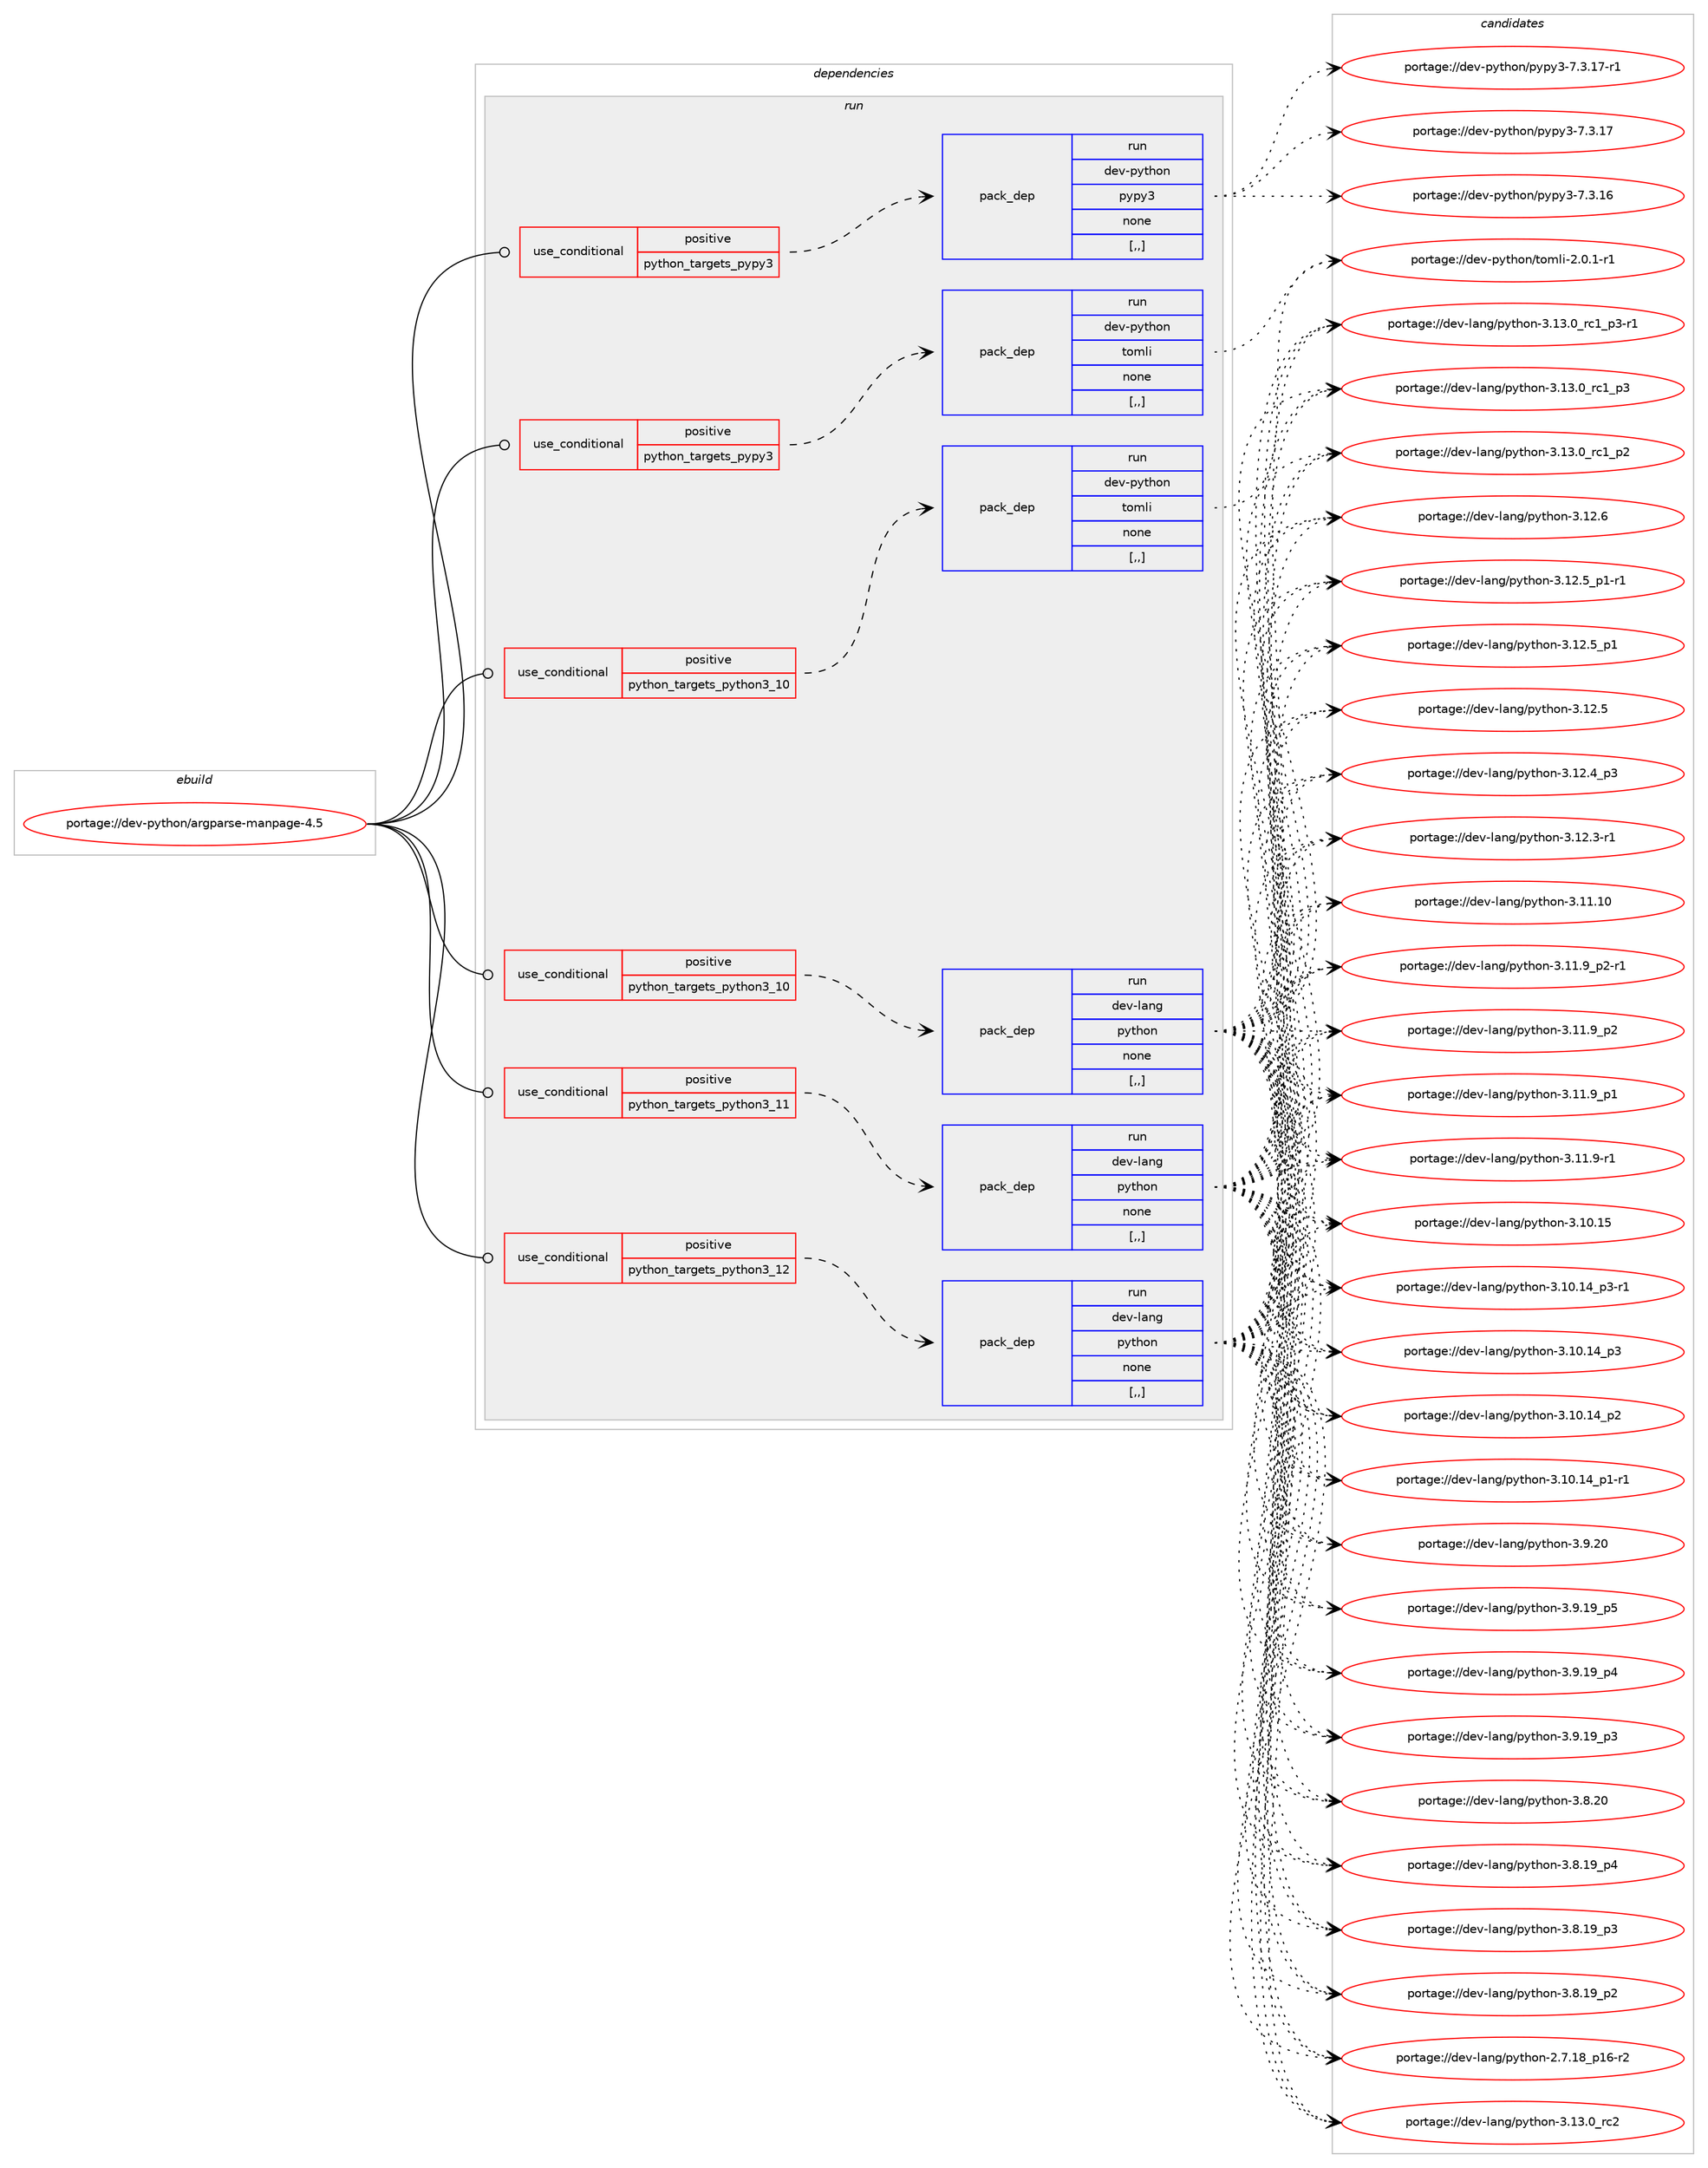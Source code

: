 digraph prolog {

# *************
# Graph options
# *************

newrank=true;
concentrate=true;
compound=true;
graph [rankdir=LR,fontname=Helvetica,fontsize=10,ranksep=1.5];#, ranksep=2.5, nodesep=0.2];
edge  [arrowhead=vee];
node  [fontname=Helvetica,fontsize=10];

# **********
# The ebuild
# **********

subgraph cluster_leftcol {
color=gray;
label=<<i>ebuild</i>>;
id [label="portage://dev-python/argparse-manpage-4.5", color=red, width=4, href="../dev-python/argparse-manpage-4.5.svg"];
}

# ****************
# The dependencies
# ****************

subgraph cluster_midcol {
color=gray;
label=<<i>dependencies</i>>;
subgraph cluster_compile {
fillcolor="#eeeeee";
style=filled;
label=<<i>compile</i>>;
}
subgraph cluster_compileandrun {
fillcolor="#eeeeee";
style=filled;
label=<<i>compile and run</i>>;
}
subgraph cluster_run {
fillcolor="#eeeeee";
style=filled;
label=<<i>run</i>>;
subgraph cond161257 {
dependency636348 [label=<<TABLE BORDER="0" CELLBORDER="1" CELLSPACING="0" CELLPADDING="4"><TR><TD ROWSPAN="3" CELLPADDING="10">use_conditional</TD></TR><TR><TD>positive</TD></TR><TR><TD>python_targets_pypy3</TD></TR></TABLE>>, shape=none, color=red];
subgraph pack470277 {
dependency636349 [label=<<TABLE BORDER="0" CELLBORDER="1" CELLSPACING="0" CELLPADDING="4" WIDTH="220"><TR><TD ROWSPAN="6" CELLPADDING="30">pack_dep</TD></TR><TR><TD WIDTH="110">run</TD></TR><TR><TD>dev-python</TD></TR><TR><TD>pypy3</TD></TR><TR><TD>none</TD></TR><TR><TD>[,,]</TD></TR></TABLE>>, shape=none, color=blue];
}
dependency636348:e -> dependency636349:w [weight=20,style="dashed",arrowhead="vee"];
}
id:e -> dependency636348:w [weight=20,style="solid",arrowhead="odot"];
subgraph cond161258 {
dependency636350 [label=<<TABLE BORDER="0" CELLBORDER="1" CELLSPACING="0" CELLPADDING="4"><TR><TD ROWSPAN="3" CELLPADDING="10">use_conditional</TD></TR><TR><TD>positive</TD></TR><TR><TD>python_targets_pypy3</TD></TR></TABLE>>, shape=none, color=red];
subgraph pack470278 {
dependency636351 [label=<<TABLE BORDER="0" CELLBORDER="1" CELLSPACING="0" CELLPADDING="4" WIDTH="220"><TR><TD ROWSPAN="6" CELLPADDING="30">pack_dep</TD></TR><TR><TD WIDTH="110">run</TD></TR><TR><TD>dev-python</TD></TR><TR><TD>tomli</TD></TR><TR><TD>none</TD></TR><TR><TD>[,,]</TD></TR></TABLE>>, shape=none, color=blue];
}
dependency636350:e -> dependency636351:w [weight=20,style="dashed",arrowhead="vee"];
}
id:e -> dependency636350:w [weight=20,style="solid",arrowhead="odot"];
subgraph cond161259 {
dependency636352 [label=<<TABLE BORDER="0" CELLBORDER="1" CELLSPACING="0" CELLPADDING="4"><TR><TD ROWSPAN="3" CELLPADDING="10">use_conditional</TD></TR><TR><TD>positive</TD></TR><TR><TD>python_targets_python3_10</TD></TR></TABLE>>, shape=none, color=red];
subgraph pack470279 {
dependency636353 [label=<<TABLE BORDER="0" CELLBORDER="1" CELLSPACING="0" CELLPADDING="4" WIDTH="220"><TR><TD ROWSPAN="6" CELLPADDING="30">pack_dep</TD></TR><TR><TD WIDTH="110">run</TD></TR><TR><TD>dev-lang</TD></TR><TR><TD>python</TD></TR><TR><TD>none</TD></TR><TR><TD>[,,]</TD></TR></TABLE>>, shape=none, color=blue];
}
dependency636352:e -> dependency636353:w [weight=20,style="dashed",arrowhead="vee"];
}
id:e -> dependency636352:w [weight=20,style="solid",arrowhead="odot"];
subgraph cond161260 {
dependency636354 [label=<<TABLE BORDER="0" CELLBORDER="1" CELLSPACING="0" CELLPADDING="4"><TR><TD ROWSPAN="3" CELLPADDING="10">use_conditional</TD></TR><TR><TD>positive</TD></TR><TR><TD>python_targets_python3_10</TD></TR></TABLE>>, shape=none, color=red];
subgraph pack470280 {
dependency636355 [label=<<TABLE BORDER="0" CELLBORDER="1" CELLSPACING="0" CELLPADDING="4" WIDTH="220"><TR><TD ROWSPAN="6" CELLPADDING="30">pack_dep</TD></TR><TR><TD WIDTH="110">run</TD></TR><TR><TD>dev-python</TD></TR><TR><TD>tomli</TD></TR><TR><TD>none</TD></TR><TR><TD>[,,]</TD></TR></TABLE>>, shape=none, color=blue];
}
dependency636354:e -> dependency636355:w [weight=20,style="dashed",arrowhead="vee"];
}
id:e -> dependency636354:w [weight=20,style="solid",arrowhead="odot"];
subgraph cond161261 {
dependency636356 [label=<<TABLE BORDER="0" CELLBORDER="1" CELLSPACING="0" CELLPADDING="4"><TR><TD ROWSPAN="3" CELLPADDING="10">use_conditional</TD></TR><TR><TD>positive</TD></TR><TR><TD>python_targets_python3_11</TD></TR></TABLE>>, shape=none, color=red];
subgraph pack470281 {
dependency636357 [label=<<TABLE BORDER="0" CELLBORDER="1" CELLSPACING="0" CELLPADDING="4" WIDTH="220"><TR><TD ROWSPAN="6" CELLPADDING="30">pack_dep</TD></TR><TR><TD WIDTH="110">run</TD></TR><TR><TD>dev-lang</TD></TR><TR><TD>python</TD></TR><TR><TD>none</TD></TR><TR><TD>[,,]</TD></TR></TABLE>>, shape=none, color=blue];
}
dependency636356:e -> dependency636357:w [weight=20,style="dashed",arrowhead="vee"];
}
id:e -> dependency636356:w [weight=20,style="solid",arrowhead="odot"];
subgraph cond161262 {
dependency636358 [label=<<TABLE BORDER="0" CELLBORDER="1" CELLSPACING="0" CELLPADDING="4"><TR><TD ROWSPAN="3" CELLPADDING="10">use_conditional</TD></TR><TR><TD>positive</TD></TR><TR><TD>python_targets_python3_12</TD></TR></TABLE>>, shape=none, color=red];
subgraph pack470282 {
dependency636359 [label=<<TABLE BORDER="0" CELLBORDER="1" CELLSPACING="0" CELLPADDING="4" WIDTH="220"><TR><TD ROWSPAN="6" CELLPADDING="30">pack_dep</TD></TR><TR><TD WIDTH="110">run</TD></TR><TR><TD>dev-lang</TD></TR><TR><TD>python</TD></TR><TR><TD>none</TD></TR><TR><TD>[,,]</TD></TR></TABLE>>, shape=none, color=blue];
}
dependency636358:e -> dependency636359:w [weight=20,style="dashed",arrowhead="vee"];
}
id:e -> dependency636358:w [weight=20,style="solid",arrowhead="odot"];
}
}

# **************
# The candidates
# **************

subgraph cluster_choices {
rank=same;
color=gray;
label=<<i>candidates</i>>;

subgraph choice470277 {
color=black;
nodesep=1;
choice100101118451121211161041111104711212111212151455546514649554511449 [label="portage://dev-python/pypy3-7.3.17-r1", color=red, width=4,href="../dev-python/pypy3-7.3.17-r1.svg"];
choice10010111845112121116104111110471121211121215145554651464955 [label="portage://dev-python/pypy3-7.3.17", color=red, width=4,href="../dev-python/pypy3-7.3.17.svg"];
choice10010111845112121116104111110471121211121215145554651464954 [label="portage://dev-python/pypy3-7.3.16", color=red, width=4,href="../dev-python/pypy3-7.3.16.svg"];
dependency636349:e -> choice100101118451121211161041111104711212111212151455546514649554511449:w [style=dotted,weight="100"];
dependency636349:e -> choice10010111845112121116104111110471121211121215145554651464955:w [style=dotted,weight="100"];
dependency636349:e -> choice10010111845112121116104111110471121211121215145554651464954:w [style=dotted,weight="100"];
}
subgraph choice470278 {
color=black;
nodesep=1;
choice10010111845112121116104111110471161111091081054550464846494511449 [label="portage://dev-python/tomli-2.0.1-r1", color=red, width=4,href="../dev-python/tomli-2.0.1-r1.svg"];
dependency636351:e -> choice10010111845112121116104111110471161111091081054550464846494511449:w [style=dotted,weight="100"];
}
subgraph choice470279 {
color=black;
nodesep=1;
choice10010111845108971101034711212111610411111045514649514648951149950 [label="portage://dev-lang/python-3.13.0_rc2", color=red, width=4,href="../dev-lang/python-3.13.0_rc2.svg"];
choice1001011184510897110103471121211161041111104551464951464895114994995112514511449 [label="portage://dev-lang/python-3.13.0_rc1_p3-r1", color=red, width=4,href="../dev-lang/python-3.13.0_rc1_p3-r1.svg"];
choice100101118451089711010347112121116104111110455146495146489511499499511251 [label="portage://dev-lang/python-3.13.0_rc1_p3", color=red, width=4,href="../dev-lang/python-3.13.0_rc1_p3.svg"];
choice100101118451089711010347112121116104111110455146495146489511499499511250 [label="portage://dev-lang/python-3.13.0_rc1_p2", color=red, width=4,href="../dev-lang/python-3.13.0_rc1_p2.svg"];
choice10010111845108971101034711212111610411111045514649504654 [label="portage://dev-lang/python-3.12.6", color=red, width=4,href="../dev-lang/python-3.12.6.svg"];
choice1001011184510897110103471121211161041111104551464950465395112494511449 [label="portage://dev-lang/python-3.12.5_p1-r1", color=red, width=4,href="../dev-lang/python-3.12.5_p1-r1.svg"];
choice100101118451089711010347112121116104111110455146495046539511249 [label="portage://dev-lang/python-3.12.5_p1", color=red, width=4,href="../dev-lang/python-3.12.5_p1.svg"];
choice10010111845108971101034711212111610411111045514649504653 [label="portage://dev-lang/python-3.12.5", color=red, width=4,href="../dev-lang/python-3.12.5.svg"];
choice100101118451089711010347112121116104111110455146495046529511251 [label="portage://dev-lang/python-3.12.4_p3", color=red, width=4,href="../dev-lang/python-3.12.4_p3.svg"];
choice100101118451089711010347112121116104111110455146495046514511449 [label="portage://dev-lang/python-3.12.3-r1", color=red, width=4,href="../dev-lang/python-3.12.3-r1.svg"];
choice1001011184510897110103471121211161041111104551464949464948 [label="portage://dev-lang/python-3.11.10", color=red, width=4,href="../dev-lang/python-3.11.10.svg"];
choice1001011184510897110103471121211161041111104551464949465795112504511449 [label="portage://dev-lang/python-3.11.9_p2-r1", color=red, width=4,href="../dev-lang/python-3.11.9_p2-r1.svg"];
choice100101118451089711010347112121116104111110455146494946579511250 [label="portage://dev-lang/python-3.11.9_p2", color=red, width=4,href="../dev-lang/python-3.11.9_p2.svg"];
choice100101118451089711010347112121116104111110455146494946579511249 [label="portage://dev-lang/python-3.11.9_p1", color=red, width=4,href="../dev-lang/python-3.11.9_p1.svg"];
choice100101118451089711010347112121116104111110455146494946574511449 [label="portage://dev-lang/python-3.11.9-r1", color=red, width=4,href="../dev-lang/python-3.11.9-r1.svg"];
choice1001011184510897110103471121211161041111104551464948464953 [label="portage://dev-lang/python-3.10.15", color=red, width=4,href="../dev-lang/python-3.10.15.svg"];
choice100101118451089711010347112121116104111110455146494846495295112514511449 [label="portage://dev-lang/python-3.10.14_p3-r1", color=red, width=4,href="../dev-lang/python-3.10.14_p3-r1.svg"];
choice10010111845108971101034711212111610411111045514649484649529511251 [label="portage://dev-lang/python-3.10.14_p3", color=red, width=4,href="../dev-lang/python-3.10.14_p3.svg"];
choice10010111845108971101034711212111610411111045514649484649529511250 [label="portage://dev-lang/python-3.10.14_p2", color=red, width=4,href="../dev-lang/python-3.10.14_p2.svg"];
choice100101118451089711010347112121116104111110455146494846495295112494511449 [label="portage://dev-lang/python-3.10.14_p1-r1", color=red, width=4,href="../dev-lang/python-3.10.14_p1-r1.svg"];
choice10010111845108971101034711212111610411111045514657465048 [label="portage://dev-lang/python-3.9.20", color=red, width=4,href="../dev-lang/python-3.9.20.svg"];
choice100101118451089711010347112121116104111110455146574649579511253 [label="portage://dev-lang/python-3.9.19_p5", color=red, width=4,href="../dev-lang/python-3.9.19_p5.svg"];
choice100101118451089711010347112121116104111110455146574649579511252 [label="portage://dev-lang/python-3.9.19_p4", color=red, width=4,href="../dev-lang/python-3.9.19_p4.svg"];
choice100101118451089711010347112121116104111110455146574649579511251 [label="portage://dev-lang/python-3.9.19_p3", color=red, width=4,href="../dev-lang/python-3.9.19_p3.svg"];
choice10010111845108971101034711212111610411111045514656465048 [label="portage://dev-lang/python-3.8.20", color=red, width=4,href="../dev-lang/python-3.8.20.svg"];
choice100101118451089711010347112121116104111110455146564649579511252 [label="portage://dev-lang/python-3.8.19_p4", color=red, width=4,href="../dev-lang/python-3.8.19_p4.svg"];
choice100101118451089711010347112121116104111110455146564649579511251 [label="portage://dev-lang/python-3.8.19_p3", color=red, width=4,href="../dev-lang/python-3.8.19_p3.svg"];
choice100101118451089711010347112121116104111110455146564649579511250 [label="portage://dev-lang/python-3.8.19_p2", color=red, width=4,href="../dev-lang/python-3.8.19_p2.svg"];
choice100101118451089711010347112121116104111110455046554649569511249544511450 [label="portage://dev-lang/python-2.7.18_p16-r2", color=red, width=4,href="../dev-lang/python-2.7.18_p16-r2.svg"];
dependency636353:e -> choice10010111845108971101034711212111610411111045514649514648951149950:w [style=dotted,weight="100"];
dependency636353:e -> choice1001011184510897110103471121211161041111104551464951464895114994995112514511449:w [style=dotted,weight="100"];
dependency636353:e -> choice100101118451089711010347112121116104111110455146495146489511499499511251:w [style=dotted,weight="100"];
dependency636353:e -> choice100101118451089711010347112121116104111110455146495146489511499499511250:w [style=dotted,weight="100"];
dependency636353:e -> choice10010111845108971101034711212111610411111045514649504654:w [style=dotted,weight="100"];
dependency636353:e -> choice1001011184510897110103471121211161041111104551464950465395112494511449:w [style=dotted,weight="100"];
dependency636353:e -> choice100101118451089711010347112121116104111110455146495046539511249:w [style=dotted,weight="100"];
dependency636353:e -> choice10010111845108971101034711212111610411111045514649504653:w [style=dotted,weight="100"];
dependency636353:e -> choice100101118451089711010347112121116104111110455146495046529511251:w [style=dotted,weight="100"];
dependency636353:e -> choice100101118451089711010347112121116104111110455146495046514511449:w [style=dotted,weight="100"];
dependency636353:e -> choice1001011184510897110103471121211161041111104551464949464948:w [style=dotted,weight="100"];
dependency636353:e -> choice1001011184510897110103471121211161041111104551464949465795112504511449:w [style=dotted,weight="100"];
dependency636353:e -> choice100101118451089711010347112121116104111110455146494946579511250:w [style=dotted,weight="100"];
dependency636353:e -> choice100101118451089711010347112121116104111110455146494946579511249:w [style=dotted,weight="100"];
dependency636353:e -> choice100101118451089711010347112121116104111110455146494946574511449:w [style=dotted,weight="100"];
dependency636353:e -> choice1001011184510897110103471121211161041111104551464948464953:w [style=dotted,weight="100"];
dependency636353:e -> choice100101118451089711010347112121116104111110455146494846495295112514511449:w [style=dotted,weight="100"];
dependency636353:e -> choice10010111845108971101034711212111610411111045514649484649529511251:w [style=dotted,weight="100"];
dependency636353:e -> choice10010111845108971101034711212111610411111045514649484649529511250:w [style=dotted,weight="100"];
dependency636353:e -> choice100101118451089711010347112121116104111110455146494846495295112494511449:w [style=dotted,weight="100"];
dependency636353:e -> choice10010111845108971101034711212111610411111045514657465048:w [style=dotted,weight="100"];
dependency636353:e -> choice100101118451089711010347112121116104111110455146574649579511253:w [style=dotted,weight="100"];
dependency636353:e -> choice100101118451089711010347112121116104111110455146574649579511252:w [style=dotted,weight="100"];
dependency636353:e -> choice100101118451089711010347112121116104111110455146574649579511251:w [style=dotted,weight="100"];
dependency636353:e -> choice10010111845108971101034711212111610411111045514656465048:w [style=dotted,weight="100"];
dependency636353:e -> choice100101118451089711010347112121116104111110455146564649579511252:w [style=dotted,weight="100"];
dependency636353:e -> choice100101118451089711010347112121116104111110455146564649579511251:w [style=dotted,weight="100"];
dependency636353:e -> choice100101118451089711010347112121116104111110455146564649579511250:w [style=dotted,weight="100"];
dependency636353:e -> choice100101118451089711010347112121116104111110455046554649569511249544511450:w [style=dotted,weight="100"];
}
subgraph choice470280 {
color=black;
nodesep=1;
choice10010111845112121116104111110471161111091081054550464846494511449 [label="portage://dev-python/tomli-2.0.1-r1", color=red, width=4,href="../dev-python/tomli-2.0.1-r1.svg"];
dependency636355:e -> choice10010111845112121116104111110471161111091081054550464846494511449:w [style=dotted,weight="100"];
}
subgraph choice470281 {
color=black;
nodesep=1;
choice10010111845108971101034711212111610411111045514649514648951149950 [label="portage://dev-lang/python-3.13.0_rc2", color=red, width=4,href="../dev-lang/python-3.13.0_rc2.svg"];
choice1001011184510897110103471121211161041111104551464951464895114994995112514511449 [label="portage://dev-lang/python-3.13.0_rc1_p3-r1", color=red, width=4,href="../dev-lang/python-3.13.0_rc1_p3-r1.svg"];
choice100101118451089711010347112121116104111110455146495146489511499499511251 [label="portage://dev-lang/python-3.13.0_rc1_p3", color=red, width=4,href="../dev-lang/python-3.13.0_rc1_p3.svg"];
choice100101118451089711010347112121116104111110455146495146489511499499511250 [label="portage://dev-lang/python-3.13.0_rc1_p2", color=red, width=4,href="../dev-lang/python-3.13.0_rc1_p2.svg"];
choice10010111845108971101034711212111610411111045514649504654 [label="portage://dev-lang/python-3.12.6", color=red, width=4,href="../dev-lang/python-3.12.6.svg"];
choice1001011184510897110103471121211161041111104551464950465395112494511449 [label="portage://dev-lang/python-3.12.5_p1-r1", color=red, width=4,href="../dev-lang/python-3.12.5_p1-r1.svg"];
choice100101118451089711010347112121116104111110455146495046539511249 [label="portage://dev-lang/python-3.12.5_p1", color=red, width=4,href="../dev-lang/python-3.12.5_p1.svg"];
choice10010111845108971101034711212111610411111045514649504653 [label="portage://dev-lang/python-3.12.5", color=red, width=4,href="../dev-lang/python-3.12.5.svg"];
choice100101118451089711010347112121116104111110455146495046529511251 [label="portage://dev-lang/python-3.12.4_p3", color=red, width=4,href="../dev-lang/python-3.12.4_p3.svg"];
choice100101118451089711010347112121116104111110455146495046514511449 [label="portage://dev-lang/python-3.12.3-r1", color=red, width=4,href="../dev-lang/python-3.12.3-r1.svg"];
choice1001011184510897110103471121211161041111104551464949464948 [label="portage://dev-lang/python-3.11.10", color=red, width=4,href="../dev-lang/python-3.11.10.svg"];
choice1001011184510897110103471121211161041111104551464949465795112504511449 [label="portage://dev-lang/python-3.11.9_p2-r1", color=red, width=4,href="../dev-lang/python-3.11.9_p2-r1.svg"];
choice100101118451089711010347112121116104111110455146494946579511250 [label="portage://dev-lang/python-3.11.9_p2", color=red, width=4,href="../dev-lang/python-3.11.9_p2.svg"];
choice100101118451089711010347112121116104111110455146494946579511249 [label="portage://dev-lang/python-3.11.9_p1", color=red, width=4,href="../dev-lang/python-3.11.9_p1.svg"];
choice100101118451089711010347112121116104111110455146494946574511449 [label="portage://dev-lang/python-3.11.9-r1", color=red, width=4,href="../dev-lang/python-3.11.9-r1.svg"];
choice1001011184510897110103471121211161041111104551464948464953 [label="portage://dev-lang/python-3.10.15", color=red, width=4,href="../dev-lang/python-3.10.15.svg"];
choice100101118451089711010347112121116104111110455146494846495295112514511449 [label="portage://dev-lang/python-3.10.14_p3-r1", color=red, width=4,href="../dev-lang/python-3.10.14_p3-r1.svg"];
choice10010111845108971101034711212111610411111045514649484649529511251 [label="portage://dev-lang/python-3.10.14_p3", color=red, width=4,href="../dev-lang/python-3.10.14_p3.svg"];
choice10010111845108971101034711212111610411111045514649484649529511250 [label="portage://dev-lang/python-3.10.14_p2", color=red, width=4,href="../dev-lang/python-3.10.14_p2.svg"];
choice100101118451089711010347112121116104111110455146494846495295112494511449 [label="portage://dev-lang/python-3.10.14_p1-r1", color=red, width=4,href="../dev-lang/python-3.10.14_p1-r1.svg"];
choice10010111845108971101034711212111610411111045514657465048 [label="portage://dev-lang/python-3.9.20", color=red, width=4,href="../dev-lang/python-3.9.20.svg"];
choice100101118451089711010347112121116104111110455146574649579511253 [label="portage://dev-lang/python-3.9.19_p5", color=red, width=4,href="../dev-lang/python-3.9.19_p5.svg"];
choice100101118451089711010347112121116104111110455146574649579511252 [label="portage://dev-lang/python-3.9.19_p4", color=red, width=4,href="../dev-lang/python-3.9.19_p4.svg"];
choice100101118451089711010347112121116104111110455146574649579511251 [label="portage://dev-lang/python-3.9.19_p3", color=red, width=4,href="../dev-lang/python-3.9.19_p3.svg"];
choice10010111845108971101034711212111610411111045514656465048 [label="portage://dev-lang/python-3.8.20", color=red, width=4,href="../dev-lang/python-3.8.20.svg"];
choice100101118451089711010347112121116104111110455146564649579511252 [label="portage://dev-lang/python-3.8.19_p4", color=red, width=4,href="../dev-lang/python-3.8.19_p4.svg"];
choice100101118451089711010347112121116104111110455146564649579511251 [label="portage://dev-lang/python-3.8.19_p3", color=red, width=4,href="../dev-lang/python-3.8.19_p3.svg"];
choice100101118451089711010347112121116104111110455146564649579511250 [label="portage://dev-lang/python-3.8.19_p2", color=red, width=4,href="../dev-lang/python-3.8.19_p2.svg"];
choice100101118451089711010347112121116104111110455046554649569511249544511450 [label="portage://dev-lang/python-2.7.18_p16-r2", color=red, width=4,href="../dev-lang/python-2.7.18_p16-r2.svg"];
dependency636357:e -> choice10010111845108971101034711212111610411111045514649514648951149950:w [style=dotted,weight="100"];
dependency636357:e -> choice1001011184510897110103471121211161041111104551464951464895114994995112514511449:w [style=dotted,weight="100"];
dependency636357:e -> choice100101118451089711010347112121116104111110455146495146489511499499511251:w [style=dotted,weight="100"];
dependency636357:e -> choice100101118451089711010347112121116104111110455146495146489511499499511250:w [style=dotted,weight="100"];
dependency636357:e -> choice10010111845108971101034711212111610411111045514649504654:w [style=dotted,weight="100"];
dependency636357:e -> choice1001011184510897110103471121211161041111104551464950465395112494511449:w [style=dotted,weight="100"];
dependency636357:e -> choice100101118451089711010347112121116104111110455146495046539511249:w [style=dotted,weight="100"];
dependency636357:e -> choice10010111845108971101034711212111610411111045514649504653:w [style=dotted,weight="100"];
dependency636357:e -> choice100101118451089711010347112121116104111110455146495046529511251:w [style=dotted,weight="100"];
dependency636357:e -> choice100101118451089711010347112121116104111110455146495046514511449:w [style=dotted,weight="100"];
dependency636357:e -> choice1001011184510897110103471121211161041111104551464949464948:w [style=dotted,weight="100"];
dependency636357:e -> choice1001011184510897110103471121211161041111104551464949465795112504511449:w [style=dotted,weight="100"];
dependency636357:e -> choice100101118451089711010347112121116104111110455146494946579511250:w [style=dotted,weight="100"];
dependency636357:e -> choice100101118451089711010347112121116104111110455146494946579511249:w [style=dotted,weight="100"];
dependency636357:e -> choice100101118451089711010347112121116104111110455146494946574511449:w [style=dotted,weight="100"];
dependency636357:e -> choice1001011184510897110103471121211161041111104551464948464953:w [style=dotted,weight="100"];
dependency636357:e -> choice100101118451089711010347112121116104111110455146494846495295112514511449:w [style=dotted,weight="100"];
dependency636357:e -> choice10010111845108971101034711212111610411111045514649484649529511251:w [style=dotted,weight="100"];
dependency636357:e -> choice10010111845108971101034711212111610411111045514649484649529511250:w [style=dotted,weight="100"];
dependency636357:e -> choice100101118451089711010347112121116104111110455146494846495295112494511449:w [style=dotted,weight="100"];
dependency636357:e -> choice10010111845108971101034711212111610411111045514657465048:w [style=dotted,weight="100"];
dependency636357:e -> choice100101118451089711010347112121116104111110455146574649579511253:w [style=dotted,weight="100"];
dependency636357:e -> choice100101118451089711010347112121116104111110455146574649579511252:w [style=dotted,weight="100"];
dependency636357:e -> choice100101118451089711010347112121116104111110455146574649579511251:w [style=dotted,weight="100"];
dependency636357:e -> choice10010111845108971101034711212111610411111045514656465048:w [style=dotted,weight="100"];
dependency636357:e -> choice100101118451089711010347112121116104111110455146564649579511252:w [style=dotted,weight="100"];
dependency636357:e -> choice100101118451089711010347112121116104111110455146564649579511251:w [style=dotted,weight="100"];
dependency636357:e -> choice100101118451089711010347112121116104111110455146564649579511250:w [style=dotted,weight="100"];
dependency636357:e -> choice100101118451089711010347112121116104111110455046554649569511249544511450:w [style=dotted,weight="100"];
}
subgraph choice470282 {
color=black;
nodesep=1;
choice10010111845108971101034711212111610411111045514649514648951149950 [label="portage://dev-lang/python-3.13.0_rc2", color=red, width=4,href="../dev-lang/python-3.13.0_rc2.svg"];
choice1001011184510897110103471121211161041111104551464951464895114994995112514511449 [label="portage://dev-lang/python-3.13.0_rc1_p3-r1", color=red, width=4,href="../dev-lang/python-3.13.0_rc1_p3-r1.svg"];
choice100101118451089711010347112121116104111110455146495146489511499499511251 [label="portage://dev-lang/python-3.13.0_rc1_p3", color=red, width=4,href="../dev-lang/python-3.13.0_rc1_p3.svg"];
choice100101118451089711010347112121116104111110455146495146489511499499511250 [label="portage://dev-lang/python-3.13.0_rc1_p2", color=red, width=4,href="../dev-lang/python-3.13.0_rc1_p2.svg"];
choice10010111845108971101034711212111610411111045514649504654 [label="portage://dev-lang/python-3.12.6", color=red, width=4,href="../dev-lang/python-3.12.6.svg"];
choice1001011184510897110103471121211161041111104551464950465395112494511449 [label="portage://dev-lang/python-3.12.5_p1-r1", color=red, width=4,href="../dev-lang/python-3.12.5_p1-r1.svg"];
choice100101118451089711010347112121116104111110455146495046539511249 [label="portage://dev-lang/python-3.12.5_p1", color=red, width=4,href="../dev-lang/python-3.12.5_p1.svg"];
choice10010111845108971101034711212111610411111045514649504653 [label="portage://dev-lang/python-3.12.5", color=red, width=4,href="../dev-lang/python-3.12.5.svg"];
choice100101118451089711010347112121116104111110455146495046529511251 [label="portage://dev-lang/python-3.12.4_p3", color=red, width=4,href="../dev-lang/python-3.12.4_p3.svg"];
choice100101118451089711010347112121116104111110455146495046514511449 [label="portage://dev-lang/python-3.12.3-r1", color=red, width=4,href="../dev-lang/python-3.12.3-r1.svg"];
choice1001011184510897110103471121211161041111104551464949464948 [label="portage://dev-lang/python-3.11.10", color=red, width=4,href="../dev-lang/python-3.11.10.svg"];
choice1001011184510897110103471121211161041111104551464949465795112504511449 [label="portage://dev-lang/python-3.11.9_p2-r1", color=red, width=4,href="../dev-lang/python-3.11.9_p2-r1.svg"];
choice100101118451089711010347112121116104111110455146494946579511250 [label="portage://dev-lang/python-3.11.9_p2", color=red, width=4,href="../dev-lang/python-3.11.9_p2.svg"];
choice100101118451089711010347112121116104111110455146494946579511249 [label="portage://dev-lang/python-3.11.9_p1", color=red, width=4,href="../dev-lang/python-3.11.9_p1.svg"];
choice100101118451089711010347112121116104111110455146494946574511449 [label="portage://dev-lang/python-3.11.9-r1", color=red, width=4,href="../dev-lang/python-3.11.9-r1.svg"];
choice1001011184510897110103471121211161041111104551464948464953 [label="portage://dev-lang/python-3.10.15", color=red, width=4,href="../dev-lang/python-3.10.15.svg"];
choice100101118451089711010347112121116104111110455146494846495295112514511449 [label="portage://dev-lang/python-3.10.14_p3-r1", color=red, width=4,href="../dev-lang/python-3.10.14_p3-r1.svg"];
choice10010111845108971101034711212111610411111045514649484649529511251 [label="portage://dev-lang/python-3.10.14_p3", color=red, width=4,href="../dev-lang/python-3.10.14_p3.svg"];
choice10010111845108971101034711212111610411111045514649484649529511250 [label="portage://dev-lang/python-3.10.14_p2", color=red, width=4,href="../dev-lang/python-3.10.14_p2.svg"];
choice100101118451089711010347112121116104111110455146494846495295112494511449 [label="portage://dev-lang/python-3.10.14_p1-r1", color=red, width=4,href="../dev-lang/python-3.10.14_p1-r1.svg"];
choice10010111845108971101034711212111610411111045514657465048 [label="portage://dev-lang/python-3.9.20", color=red, width=4,href="../dev-lang/python-3.9.20.svg"];
choice100101118451089711010347112121116104111110455146574649579511253 [label="portage://dev-lang/python-3.9.19_p5", color=red, width=4,href="../dev-lang/python-3.9.19_p5.svg"];
choice100101118451089711010347112121116104111110455146574649579511252 [label="portage://dev-lang/python-3.9.19_p4", color=red, width=4,href="../dev-lang/python-3.9.19_p4.svg"];
choice100101118451089711010347112121116104111110455146574649579511251 [label="portage://dev-lang/python-3.9.19_p3", color=red, width=4,href="../dev-lang/python-3.9.19_p3.svg"];
choice10010111845108971101034711212111610411111045514656465048 [label="portage://dev-lang/python-3.8.20", color=red, width=4,href="../dev-lang/python-3.8.20.svg"];
choice100101118451089711010347112121116104111110455146564649579511252 [label="portage://dev-lang/python-3.8.19_p4", color=red, width=4,href="../dev-lang/python-3.8.19_p4.svg"];
choice100101118451089711010347112121116104111110455146564649579511251 [label="portage://dev-lang/python-3.8.19_p3", color=red, width=4,href="../dev-lang/python-3.8.19_p3.svg"];
choice100101118451089711010347112121116104111110455146564649579511250 [label="portage://dev-lang/python-3.8.19_p2", color=red, width=4,href="../dev-lang/python-3.8.19_p2.svg"];
choice100101118451089711010347112121116104111110455046554649569511249544511450 [label="portage://dev-lang/python-2.7.18_p16-r2", color=red, width=4,href="../dev-lang/python-2.7.18_p16-r2.svg"];
dependency636359:e -> choice10010111845108971101034711212111610411111045514649514648951149950:w [style=dotted,weight="100"];
dependency636359:e -> choice1001011184510897110103471121211161041111104551464951464895114994995112514511449:w [style=dotted,weight="100"];
dependency636359:e -> choice100101118451089711010347112121116104111110455146495146489511499499511251:w [style=dotted,weight="100"];
dependency636359:e -> choice100101118451089711010347112121116104111110455146495146489511499499511250:w [style=dotted,weight="100"];
dependency636359:e -> choice10010111845108971101034711212111610411111045514649504654:w [style=dotted,weight="100"];
dependency636359:e -> choice1001011184510897110103471121211161041111104551464950465395112494511449:w [style=dotted,weight="100"];
dependency636359:e -> choice100101118451089711010347112121116104111110455146495046539511249:w [style=dotted,weight="100"];
dependency636359:e -> choice10010111845108971101034711212111610411111045514649504653:w [style=dotted,weight="100"];
dependency636359:e -> choice100101118451089711010347112121116104111110455146495046529511251:w [style=dotted,weight="100"];
dependency636359:e -> choice100101118451089711010347112121116104111110455146495046514511449:w [style=dotted,weight="100"];
dependency636359:e -> choice1001011184510897110103471121211161041111104551464949464948:w [style=dotted,weight="100"];
dependency636359:e -> choice1001011184510897110103471121211161041111104551464949465795112504511449:w [style=dotted,weight="100"];
dependency636359:e -> choice100101118451089711010347112121116104111110455146494946579511250:w [style=dotted,weight="100"];
dependency636359:e -> choice100101118451089711010347112121116104111110455146494946579511249:w [style=dotted,weight="100"];
dependency636359:e -> choice100101118451089711010347112121116104111110455146494946574511449:w [style=dotted,weight="100"];
dependency636359:e -> choice1001011184510897110103471121211161041111104551464948464953:w [style=dotted,weight="100"];
dependency636359:e -> choice100101118451089711010347112121116104111110455146494846495295112514511449:w [style=dotted,weight="100"];
dependency636359:e -> choice10010111845108971101034711212111610411111045514649484649529511251:w [style=dotted,weight="100"];
dependency636359:e -> choice10010111845108971101034711212111610411111045514649484649529511250:w [style=dotted,weight="100"];
dependency636359:e -> choice100101118451089711010347112121116104111110455146494846495295112494511449:w [style=dotted,weight="100"];
dependency636359:e -> choice10010111845108971101034711212111610411111045514657465048:w [style=dotted,weight="100"];
dependency636359:e -> choice100101118451089711010347112121116104111110455146574649579511253:w [style=dotted,weight="100"];
dependency636359:e -> choice100101118451089711010347112121116104111110455146574649579511252:w [style=dotted,weight="100"];
dependency636359:e -> choice100101118451089711010347112121116104111110455146574649579511251:w [style=dotted,weight="100"];
dependency636359:e -> choice10010111845108971101034711212111610411111045514656465048:w [style=dotted,weight="100"];
dependency636359:e -> choice100101118451089711010347112121116104111110455146564649579511252:w [style=dotted,weight="100"];
dependency636359:e -> choice100101118451089711010347112121116104111110455146564649579511251:w [style=dotted,weight="100"];
dependency636359:e -> choice100101118451089711010347112121116104111110455146564649579511250:w [style=dotted,weight="100"];
dependency636359:e -> choice100101118451089711010347112121116104111110455046554649569511249544511450:w [style=dotted,weight="100"];
}
}

}
